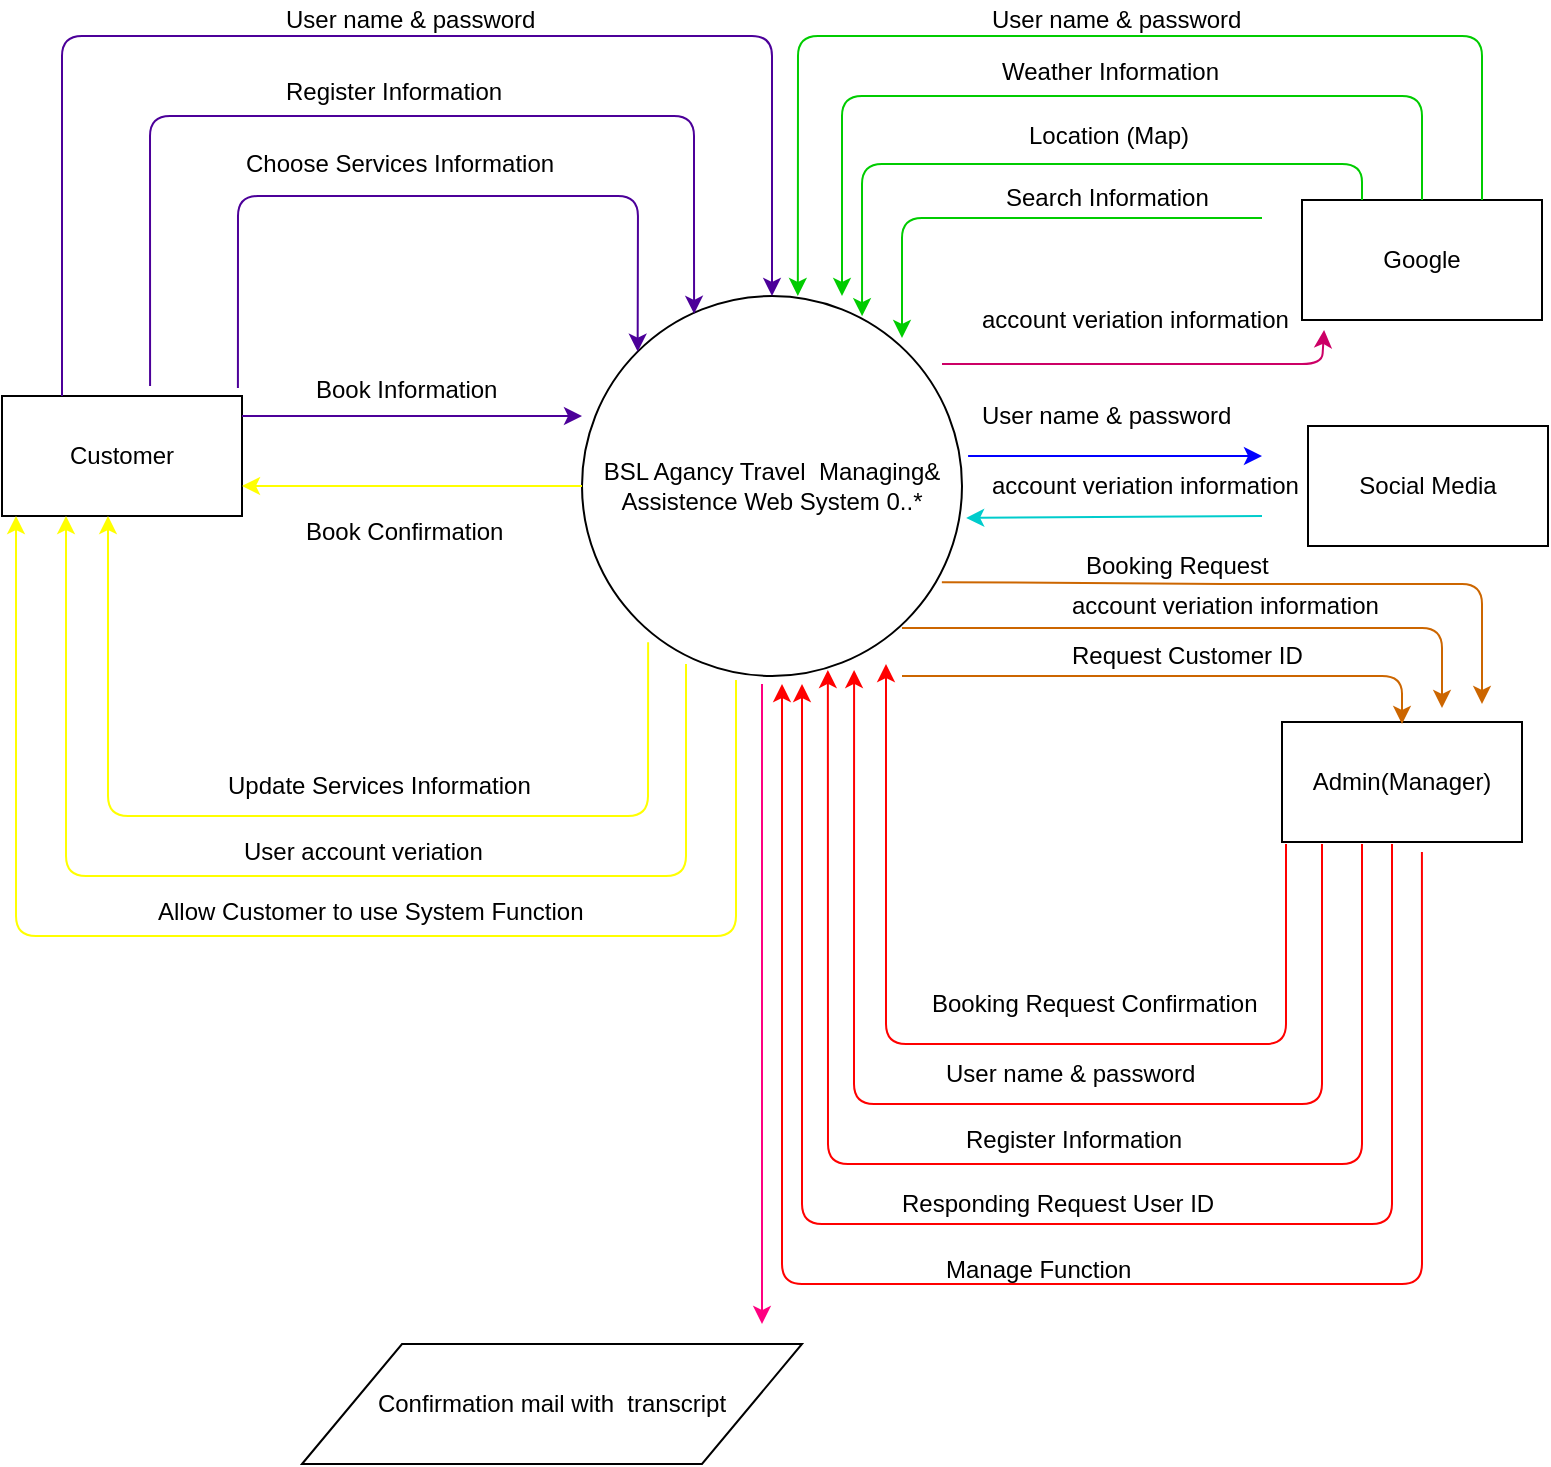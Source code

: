 <mxfile version="10.6.5" type="device"><diagram id="6vHXSGtgdvpTf1hYcswV" name="Page-1"><mxGraphModel dx="1040" dy="485" grid="1" gridSize="10" guides="1" tooltips="1" connect="1" arrows="1" fold="1" page="1" pageScale="1" pageWidth="850" pageHeight="1100" math="0" shadow="0"><root><mxCell id="0"/><mxCell id="1" parent="0"/><mxCell id="wNN9qJRW7mk1MUJj_8c0-1" value="&lt;p&gt;BSL Agancy Travel &amp;nbsp;Managing&amp;amp; Assistence Web System 0..*&lt;/p&gt;" style="ellipse;whiteSpace=wrap;html=1;aspect=fixed;" parent="1" vertex="1"><mxGeometry x="360" y="166" width="190" height="190" as="geometry"/></mxCell><mxCell id="wNN9qJRW7mk1MUJj_8c0-2" value="Customer" style="rounded=0;whiteSpace=wrap;html=1;strokeColor=#000000;" parent="1" vertex="1"><mxGeometry x="70" y="216" width="120" height="60" as="geometry"/></mxCell><mxCell id="wNN9qJRW7mk1MUJj_8c0-8" value="" style="endArrow=classic;html=1;entryX=0;entryY=0.5;entryDx=0;entryDy=0;exitX=1;exitY=0.5;exitDx=0;exitDy=0;strokeColor=#4C0099;" parent="1" edge="1"><mxGeometry width="50" height="50" relative="1" as="geometry"><mxPoint x="190" y="226" as="sourcePoint"/><mxPoint x="360" y="226" as="targetPoint"/></mxGeometry></mxCell><mxCell id="wNN9qJRW7mk1MUJj_8c0-9" value="" style="endArrow=classic;html=1;entryX=0;entryY=0;entryDx=0;entryDy=0;exitX=0.983;exitY=-0.067;exitDx=0;exitDy=0;exitPerimeter=0;strokeColor=#4C0099;" parent="1" source="wNN9qJRW7mk1MUJj_8c0-2" target="wNN9qJRW7mk1MUJj_8c0-1" edge="1"><mxGeometry width="50" height="50" relative="1" as="geometry"><mxPoint x="190" y="166" as="sourcePoint"/><mxPoint x="320" y="136" as="targetPoint"/><Array as="points"><mxPoint x="188" y="116"/><mxPoint x="388" y="116"/></Array></mxGeometry></mxCell><mxCell id="wNN9qJRW7mk1MUJj_8c0-10" value="" style="endArrow=classic;html=1;entryX=0.295;entryY=0.047;entryDx=0;entryDy=0;entryPerimeter=0;exitX=0.617;exitY=-0.083;exitDx=0;exitDy=0;exitPerimeter=0;strokeColor=#4C0099;" parent="1" source="wNN9qJRW7mk1MUJj_8c0-2" target="wNN9qJRW7mk1MUJj_8c0-1" edge="1"><mxGeometry width="50" height="50" relative="1" as="geometry"><mxPoint x="80" y="76" as="sourcePoint"/><mxPoint x="100" y="426" as="targetPoint"/><Array as="points"><mxPoint x="144" y="76"/><mxPoint x="416" y="76"/><mxPoint x="416" y="140"/></Array></mxGeometry></mxCell><mxCell id="wNN9qJRW7mk1MUJj_8c0-11" value="" style="endArrow=classic;html=1;entryX=0.5;entryY=0;entryDx=0;entryDy=0;exitX=0.25;exitY=0;exitDx=0;exitDy=0;strokeColor=#4C0099;" parent="1" source="wNN9qJRW7mk1MUJj_8c0-2" target="wNN9qJRW7mk1MUJj_8c0-1" edge="1"><mxGeometry width="50" height="50" relative="1" as="geometry"><mxPoint x="60" y="116" as="sourcePoint"/><mxPoint x="110" y="66" as="targetPoint"/><Array as="points"><mxPoint x="100" y="36"/><mxPoint x="270" y="36"/><mxPoint x="455" y="36"/></Array></mxGeometry></mxCell><mxCell id="wNN9qJRW7mk1MUJj_8c0-17" value="" style="endArrow=classic;html=1;exitX=0;exitY=0.5;exitDx=0;exitDy=0;strokeColor=#FFFF00;" parent="1" source="wNN9qJRW7mk1MUJj_8c0-1" edge="1"><mxGeometry width="50" height="50" relative="1" as="geometry"><mxPoint x="350" y="260.5" as="sourcePoint"/><mxPoint x="190" y="261" as="targetPoint"/><Array as="points"/></mxGeometry></mxCell><mxCell id="wNN9qJRW7mk1MUJj_8c0-18" value="" style="endArrow=classic;html=1;entryX=0.25;entryY=1;entryDx=0;entryDy=0;strokeColor=#FFFF00;" parent="1" edge="1"><mxGeometry width="50" height="50" relative="1" as="geometry"><mxPoint x="437" y="358" as="sourcePoint"/><mxPoint x="77" y="276" as="targetPoint"/><Array as="points"><mxPoint x="437" y="440"/><mxPoint x="437" y="486"/><mxPoint x="197" y="486"/><mxPoint x="77" y="486"/></Array></mxGeometry></mxCell><mxCell id="wNN9qJRW7mk1MUJj_8c0-19" value="" style="endArrow=classic;html=1;entryX=0.5;entryY=1;entryDx=0;entryDy=0;strokeColor=#FFFF00;" parent="1" edge="1"><mxGeometry width="50" height="50" relative="1" as="geometry"><mxPoint x="412" y="350" as="sourcePoint"/><mxPoint x="102" y="276" as="targetPoint"/><Array as="points"><mxPoint x="412" y="410"/><mxPoint x="412" y="456"/><mxPoint x="372" y="456"/><mxPoint x="102" y="456"/></Array></mxGeometry></mxCell><mxCell id="wNN9qJRW7mk1MUJj_8c0-20" value="" style="endArrow=classic;html=1;entryX=0.75;entryY=1;entryDx=0;entryDy=0;exitX=0.174;exitY=0.911;exitDx=0;exitDy=0;exitPerimeter=0;strokeColor=#FFFF00;" parent="1" source="wNN9qJRW7mk1MUJj_8c0-1" edge="1"><mxGeometry width="50" height="50" relative="1" as="geometry"><mxPoint x="393" y="356" as="sourcePoint"/><mxPoint x="123" y="276" as="targetPoint"/><Array as="points"><mxPoint x="393" y="426"/><mxPoint x="123" y="426"/></Array></mxGeometry></mxCell><mxCell id="wNN9qJRW7mk1MUJj_8c0-21" value="Google" style="rounded=0;whiteSpace=wrap;html=1;" parent="1" vertex="1"><mxGeometry x="720" y="118" width="120" height="60" as="geometry"/></mxCell><mxCell id="wNN9qJRW7mk1MUJj_8c0-22" value="Social Media" style="rounded=0;whiteSpace=wrap;html=1;" parent="1" vertex="1"><mxGeometry x="723" y="231" width="120" height="60" as="geometry"/></mxCell><mxCell id="wNN9qJRW7mk1MUJj_8c0-23" value="Admin(Manager)" style="rounded=0;whiteSpace=wrap;html=1;" parent="1" vertex="1"><mxGeometry x="710" y="379" width="120" height="60" as="geometry"/></mxCell><mxCell id="wNN9qJRW7mk1MUJj_8c0-24" value="" style="endArrow=classic;html=1;entryX=0.568;entryY=0;entryDx=0;entryDy=0;entryPerimeter=0;exitX=0.75;exitY=0;exitDx=0;exitDy=0;strokeColor=#00CC00;" parent="1" source="wNN9qJRW7mk1MUJj_8c0-21" target="wNN9qJRW7mk1MUJj_8c0-1" edge="1"><mxGeometry width="50" height="50" relative="1" as="geometry"><mxPoint x="760" y="86" as="sourcePoint"/><mxPoint x="620" y="136" as="targetPoint"/><Array as="points"><mxPoint x="810" y="36"/><mxPoint x="760" y="36"/><mxPoint x="468" y="36"/></Array></mxGeometry></mxCell><mxCell id="wNN9qJRW7mk1MUJj_8c0-25" value="" style="endArrow=classic;html=1;exitX=0.5;exitY=0;exitDx=0;exitDy=0;strokeColor=#00CC00;" parent="1" source="wNN9qJRW7mk1MUJj_8c0-21" edge="1"><mxGeometry width="50" height="50" relative="1" as="geometry"><mxPoint x="730" y="86" as="sourcePoint"/><mxPoint x="490" y="166" as="targetPoint"/><Array as="points"><mxPoint x="780" y="66"/><mxPoint x="730" y="66"/><mxPoint x="640" y="66"/><mxPoint x="490" y="66"/></Array></mxGeometry></mxCell><mxCell id="wNN9qJRW7mk1MUJj_8c0-55" value="Location (Map)" style="text;html=1;resizable=0;points=[];align=center;verticalAlign=middle;labelBackgroundColor=#ffffff;" parent="wNN9qJRW7mk1MUJj_8c0-25" vertex="1" connectable="0"><mxGeometry x="0.068" y="5" relative="1" as="geometry"><mxPoint x="27" y="15" as="offset"/></mxGeometry></mxCell><mxCell id="wNN9qJRW7mk1MUJj_8c0-26" value="" style="endArrow=classic;html=1;entryX=0.737;entryY=0.053;entryDx=0;entryDy=0;entryPerimeter=0;exitX=0.25;exitY=0;exitDx=0;exitDy=0;strokeColor=#00CC00;" parent="1" source="wNN9qJRW7mk1MUJj_8c0-21" target="wNN9qJRW7mk1MUJj_8c0-1" edge="1"><mxGeometry width="50" height="50" relative="1" as="geometry"><mxPoint x="710" y="80" as="sourcePoint"/><mxPoint x="680" y="306" as="targetPoint"/><Array as="points"><mxPoint x="750" y="100"/><mxPoint x="700" y="100"/><mxPoint x="620" y="100"/><mxPoint x="500" y="100"/></Array></mxGeometry></mxCell><mxCell id="wNN9qJRW7mk1MUJj_8c0-27" value="" style="endArrow=classic;html=1;strokeColor=#00CC00;" parent="1" edge="1"><mxGeometry width="50" height="50" relative="1" as="geometry"><mxPoint x="700" y="127" as="sourcePoint"/><mxPoint x="520" y="187" as="targetPoint"/><Array as="points"><mxPoint x="610" y="127"/><mxPoint x="520" y="127"/></Array></mxGeometry></mxCell><mxCell id="wNN9qJRW7mk1MUJj_8c0-28" value="" style="endArrow=classic;html=1;entryX=0.092;entryY=1.083;entryDx=0;entryDy=0;entryPerimeter=0;strokeColor=#CC0066;" parent="1" target="wNN9qJRW7mk1MUJj_8c0-21" edge="1"><mxGeometry width="50" height="50" relative="1" as="geometry"><mxPoint x="540" y="200" as="sourcePoint"/><mxPoint x="730" y="190" as="targetPoint"/><Array as="points"><mxPoint x="650" y="200"/><mxPoint x="730" y="200"/></Array></mxGeometry></mxCell><mxCell id="wNN9qJRW7mk1MUJj_8c0-29" value="" style="endArrow=classic;html=1;exitX=1.016;exitY=0.421;exitDx=0;exitDy=0;exitPerimeter=0;strokeColor=#0000FF;" parent="1" source="wNN9qJRW7mk1MUJj_8c0-1" edge="1"><mxGeometry width="50" height="50" relative="1" as="geometry"><mxPoint x="570" y="245.5" as="sourcePoint"/><mxPoint x="700" y="246" as="targetPoint"/></mxGeometry></mxCell><mxCell id="wNN9qJRW7mk1MUJj_8c0-30" value="" style="endArrow=classic;html=1;entryX=1.011;entryY=0.584;entryDx=0;entryDy=0;entryPerimeter=0;strokeColor=#00CCCC;" parent="1" target="wNN9qJRW7mk1MUJj_8c0-1" edge="1"><mxGeometry width="50" height="50" relative="1" as="geometry"><mxPoint x="700" y="276" as="sourcePoint"/><mxPoint x="560" y="276" as="targetPoint"/></mxGeometry></mxCell><mxCell id="wNN9qJRW7mk1MUJj_8c0-31" value="" style="endArrow=classic;html=1;exitX=0.947;exitY=0.753;exitDx=0;exitDy=0;exitPerimeter=0;strokeColor=#CC6600;" parent="1" source="wNN9qJRW7mk1MUJj_8c0-1" edge="1"><mxGeometry width="50" height="50" relative="1" as="geometry"><mxPoint x="550" y="310" as="sourcePoint"/><mxPoint x="810" y="370" as="targetPoint"/><Array as="points"><mxPoint x="690" y="310"/><mxPoint x="810" y="310"/></Array></mxGeometry></mxCell><mxCell id="wNN9qJRW7mk1MUJj_8c0-37" value="" style="endArrow=classic;html=1;exitX=0;exitY=1.017;exitDx=0;exitDy=0;exitPerimeter=0;strokeColor=#FF0000;" parent="1" edge="1"><mxGeometry width="50" height="50" relative="1" as="geometry"><mxPoint x="712" y="440" as="sourcePoint"/><mxPoint x="512" y="350" as="targetPoint"/><Array as="points"><mxPoint x="712" y="480"/><mxPoint x="712" y="540"/><mxPoint x="512" y="540"/></Array></mxGeometry></mxCell><mxCell id="wNN9qJRW7mk1MUJj_8c0-38" value="" style="endArrow=classic;html=1;strokeColor=#CC6600;" parent="1" edge="1"><mxGeometry width="50" height="50" relative="1" as="geometry"><mxPoint x="520" y="356" as="sourcePoint"/><mxPoint x="770" y="380" as="targetPoint"/><Array as="points"><mxPoint x="650" y="356"/><mxPoint x="770" y="356"/></Array></mxGeometry></mxCell><mxCell id="wNN9qJRW7mk1MUJj_8c0-39" value="" style="endArrow=classic;html=1;exitX=0.842;exitY=0.874;exitDx=0;exitDy=0;exitPerimeter=0;strokeColor=#CC6600;" parent="1" source="wNN9qJRW7mk1MUJj_8c0-1" edge="1"><mxGeometry width="50" height="50" relative="1" as="geometry"><mxPoint x="530" y="332" as="sourcePoint"/><mxPoint x="790" y="372" as="targetPoint"/><Array as="points"><mxPoint x="670" y="332"/><mxPoint x="790" y="332"/></Array></mxGeometry></mxCell><mxCell id="wNN9qJRW7mk1MUJj_8c0-40" value="" style="endArrow=classic;html=1;entryX=0.716;entryY=0.984;entryDx=0;entryDy=0;entryPerimeter=0;strokeColor=#FF0000;" parent="1" target="wNN9qJRW7mk1MUJj_8c0-1" edge="1"><mxGeometry width="50" height="50" relative="1" as="geometry"><mxPoint x="730" y="440" as="sourcePoint"/><mxPoint x="455" y="360" as="targetPoint"/><Array as="points"><mxPoint x="730" y="500"/><mxPoint x="730" y="570"/><mxPoint x="620" y="570"/><mxPoint x="496" y="570"/></Array></mxGeometry></mxCell><mxCell id="wNN9qJRW7mk1MUJj_8c0-41" value="" style="endArrow=classic;html=1;exitX=0.583;exitY=1.083;exitDx=0;exitDy=0;exitPerimeter=0;strokeColor=#FF0000;" parent="1" source="wNN9qJRW7mk1MUJj_8c0-23" edge="1"><mxGeometry width="50" height="50" relative="1" as="geometry"><mxPoint x="780" y="610" as="sourcePoint"/><mxPoint x="460" y="360" as="targetPoint"/><Array as="points"><mxPoint x="780" y="660"/><mxPoint x="460" y="660"/></Array></mxGeometry></mxCell><mxCell id="wNN9qJRW7mk1MUJj_8c0-42" value="" style="endArrow=classic;html=1;entryX=0.647;entryY=0.984;entryDx=0;entryDy=0;entryPerimeter=0;strokeColor=#FF0000;" parent="1" target="wNN9qJRW7mk1MUJj_8c0-1" edge="1"><mxGeometry width="50" height="50" relative="1" as="geometry"><mxPoint x="750" y="440" as="sourcePoint"/><mxPoint x="460" y="360" as="targetPoint"/><Array as="points"><mxPoint x="750" y="600"/><mxPoint x="483" y="600"/></Array></mxGeometry></mxCell><mxCell id="wNN9qJRW7mk1MUJj_8c0-43" value="" style="endArrow=classic;html=1;strokeColor=#FF0000;" parent="1" edge="1"><mxGeometry width="50" height="50" relative="1" as="geometry"><mxPoint x="765" y="440" as="sourcePoint"/><mxPoint x="470" y="360" as="targetPoint"/><Array as="points"><mxPoint x="765" y="630"/><mxPoint x="470" y="630"/></Array></mxGeometry></mxCell><mxCell id="wNN9qJRW7mk1MUJj_8c0-45" value="Book Information" style="text;html=1;resizable=0;points=[];autosize=1;align=left;verticalAlign=top;spacingTop=-4;" parent="1" vertex="1"><mxGeometry x="225" y="203" width="110" height="20" as="geometry"/></mxCell><mxCell id="wNN9qJRW7mk1MUJj_8c0-46" value="Book Confirmation" style="text;html=1;resizable=0;points=[];autosize=1;align=left;verticalAlign=top;spacingTop=-4;" parent="1" vertex="1"><mxGeometry x="220" y="274" width="110" height="20" as="geometry"/></mxCell><mxCell id="wNN9qJRW7mk1MUJj_8c0-47" value="Update Services Information" style="text;html=1;resizable=0;points=[];autosize=1;align=left;verticalAlign=top;spacingTop=-4;" parent="1" vertex="1"><mxGeometry x="181" y="401" width="170" height="20" as="geometry"/></mxCell><mxCell id="wNN9qJRW7mk1MUJj_8c0-48" value="User account veriation" style="text;html=1;resizable=0;points=[];autosize=1;align=left;verticalAlign=top;spacingTop=-4;" parent="1" vertex="1"><mxGeometry x="189" y="434" width="130" height="20" as="geometry"/></mxCell><mxCell id="wNN9qJRW7mk1MUJj_8c0-49" value="Allow Customer to use System Function" style="text;html=1;resizable=0;points=[];autosize=1;align=left;verticalAlign=top;spacingTop=-4;" parent="1" vertex="1"><mxGeometry x="146" y="464" width="230" height="20" as="geometry"/></mxCell><mxCell id="wNN9qJRW7mk1MUJj_8c0-50" value="Choose Services Information" style="text;html=1;resizable=0;points=[];autosize=1;align=left;verticalAlign=top;spacingTop=-4;" parent="1" vertex="1"><mxGeometry x="190" y="90" width="170" height="20" as="geometry"/></mxCell><mxCell id="wNN9qJRW7mk1MUJj_8c0-51" value="Register Information" style="text;html=1;resizable=0;points=[];autosize=1;align=left;verticalAlign=top;spacingTop=-4;" parent="1" vertex="1"><mxGeometry x="210" y="54" width="120" height="20" as="geometry"/></mxCell><mxCell id="wNN9qJRW7mk1MUJj_8c0-52" value="User name &amp;amp; password" style="text;html=1;resizable=0;points=[];autosize=1;align=left;verticalAlign=top;spacingTop=-4;" parent="1" vertex="1"><mxGeometry x="210" y="18" width="140" height="20" as="geometry"/></mxCell><mxCell id="wNN9qJRW7mk1MUJj_8c0-53" value="User name &amp;amp; password" style="text;html=1;resizable=0;points=[];autosize=1;align=left;verticalAlign=top;spacingTop=-4;" parent="1" vertex="1"><mxGeometry x="563" y="18" width="140" height="20" as="geometry"/></mxCell><mxCell id="wNN9qJRW7mk1MUJj_8c0-54" value="Weather Information" style="text;html=1;resizable=0;points=[];autosize=1;align=left;verticalAlign=top;spacingTop=-4;" parent="1" vertex="1"><mxGeometry x="568" y="44" width="120" height="20" as="geometry"/></mxCell><mxCell id="wNN9qJRW7mk1MUJj_8c0-56" value="Search Information" style="text;html=1;resizable=0;points=[];autosize=1;align=left;verticalAlign=top;spacingTop=-4;" parent="1" vertex="1"><mxGeometry x="570" y="106.5" width="120" height="20" as="geometry"/></mxCell><mxCell id="wNN9qJRW7mk1MUJj_8c0-59" value="account veriation information" style="text;html=1;resizable=0;points=[];autosize=1;align=left;verticalAlign=top;spacingTop=-4;" parent="1" vertex="1"><mxGeometry x="558" y="168" width="170" height="20" as="geometry"/></mxCell><mxCell id="wNN9qJRW7mk1MUJj_8c0-61" value="User name &amp;amp; password" style="text;html=1;resizable=0;points=[];autosize=1;align=left;verticalAlign=top;spacingTop=-4;" parent="1" vertex="1"><mxGeometry x="558" y="216" width="140" height="20" as="geometry"/></mxCell><mxCell id="wNN9qJRW7mk1MUJj_8c0-62" value="account veriation information" style="text;html=1;resizable=0;points=[];autosize=1;align=left;verticalAlign=top;spacingTop=-4;" parent="1" vertex="1"><mxGeometry x="563" y="251" width="170" height="20" as="geometry"/></mxCell><mxCell id="wNN9qJRW7mk1MUJj_8c0-63" value="Booking Request" style="text;html=1;resizable=0;points=[];autosize=1;align=left;verticalAlign=top;spacingTop=-4;" parent="1" vertex="1"><mxGeometry x="610" y="291" width="110" height="20" as="geometry"/></mxCell><mxCell id="wNN9qJRW7mk1MUJj_8c0-64" value="account veriation information" style="text;html=1;resizable=0;points=[];autosize=1;align=left;verticalAlign=top;spacingTop=-4;" parent="1" vertex="1"><mxGeometry x="603" y="311" width="170" height="20" as="geometry"/></mxCell><mxCell id="wNN9qJRW7mk1MUJj_8c0-65" value="Request Customer ID" style="text;html=1;resizable=0;points=[];autosize=1;align=left;verticalAlign=top;spacingTop=-4;" parent="1" vertex="1"><mxGeometry x="603" y="336" width="130" height="20" as="geometry"/></mxCell><mxCell id="wNN9qJRW7mk1MUJj_8c0-67" value="Booking Request Confirmation" style="text;html=1;resizable=0;points=[];autosize=1;align=left;verticalAlign=top;spacingTop=-4;" parent="1" vertex="1"><mxGeometry x="533" y="510" width="180" height="20" as="geometry"/></mxCell><mxCell id="wNN9qJRW7mk1MUJj_8c0-68" value="Manage Function" style="text;html=1;resizable=0;points=[];autosize=1;align=left;verticalAlign=top;spacingTop=-4;" parent="1" vertex="1"><mxGeometry x="540" y="642.5" width="110" height="20" as="geometry"/></mxCell><mxCell id="wNN9qJRW7mk1MUJj_8c0-69" value="Responding Request User ID" style="text;html=1;resizable=0;points=[];autosize=1;align=left;verticalAlign=top;spacingTop=-4;" parent="1" vertex="1"><mxGeometry x="518" y="610" width="170" height="20" as="geometry"/></mxCell><mxCell id="wNN9qJRW7mk1MUJj_8c0-70" value="Register Information" style="text;html=1;resizable=0;points=[];autosize=1;align=left;verticalAlign=top;spacingTop=-4;" parent="1" vertex="1"><mxGeometry x="550" y="577.5" width="120" height="20" as="geometry"/></mxCell><mxCell id="wNN9qJRW7mk1MUJj_8c0-71" value="User name &amp;amp; password" style="text;html=1;resizable=0;points=[];autosize=1;align=left;verticalAlign=top;spacingTop=-4;" parent="1" vertex="1"><mxGeometry x="540" y="545" width="140" height="20" as="geometry"/></mxCell><mxCell id="k5H69TxNMaG5EVA6Kd_9-1" value="" style="endArrow=classic;html=1;strokeColor=#FF0080;" edge="1" parent="1"><mxGeometry width="50" height="50" relative="1" as="geometry"><mxPoint x="450" y="360" as="sourcePoint"/><mxPoint x="450" y="680" as="targetPoint"/></mxGeometry></mxCell><mxCell id="k5H69TxNMaG5EVA6Kd_9-2" value="&lt;span&gt;Confirmation mail with&amp;nbsp; transcript&lt;/span&gt;" style="shape=parallelogram;perimeter=parallelogramPerimeter;whiteSpace=wrap;html=1;" vertex="1" parent="1"><mxGeometry x="220" y="690" width="250" height="60" as="geometry"/></mxCell></root></mxGraphModel></diagram></mxfile>